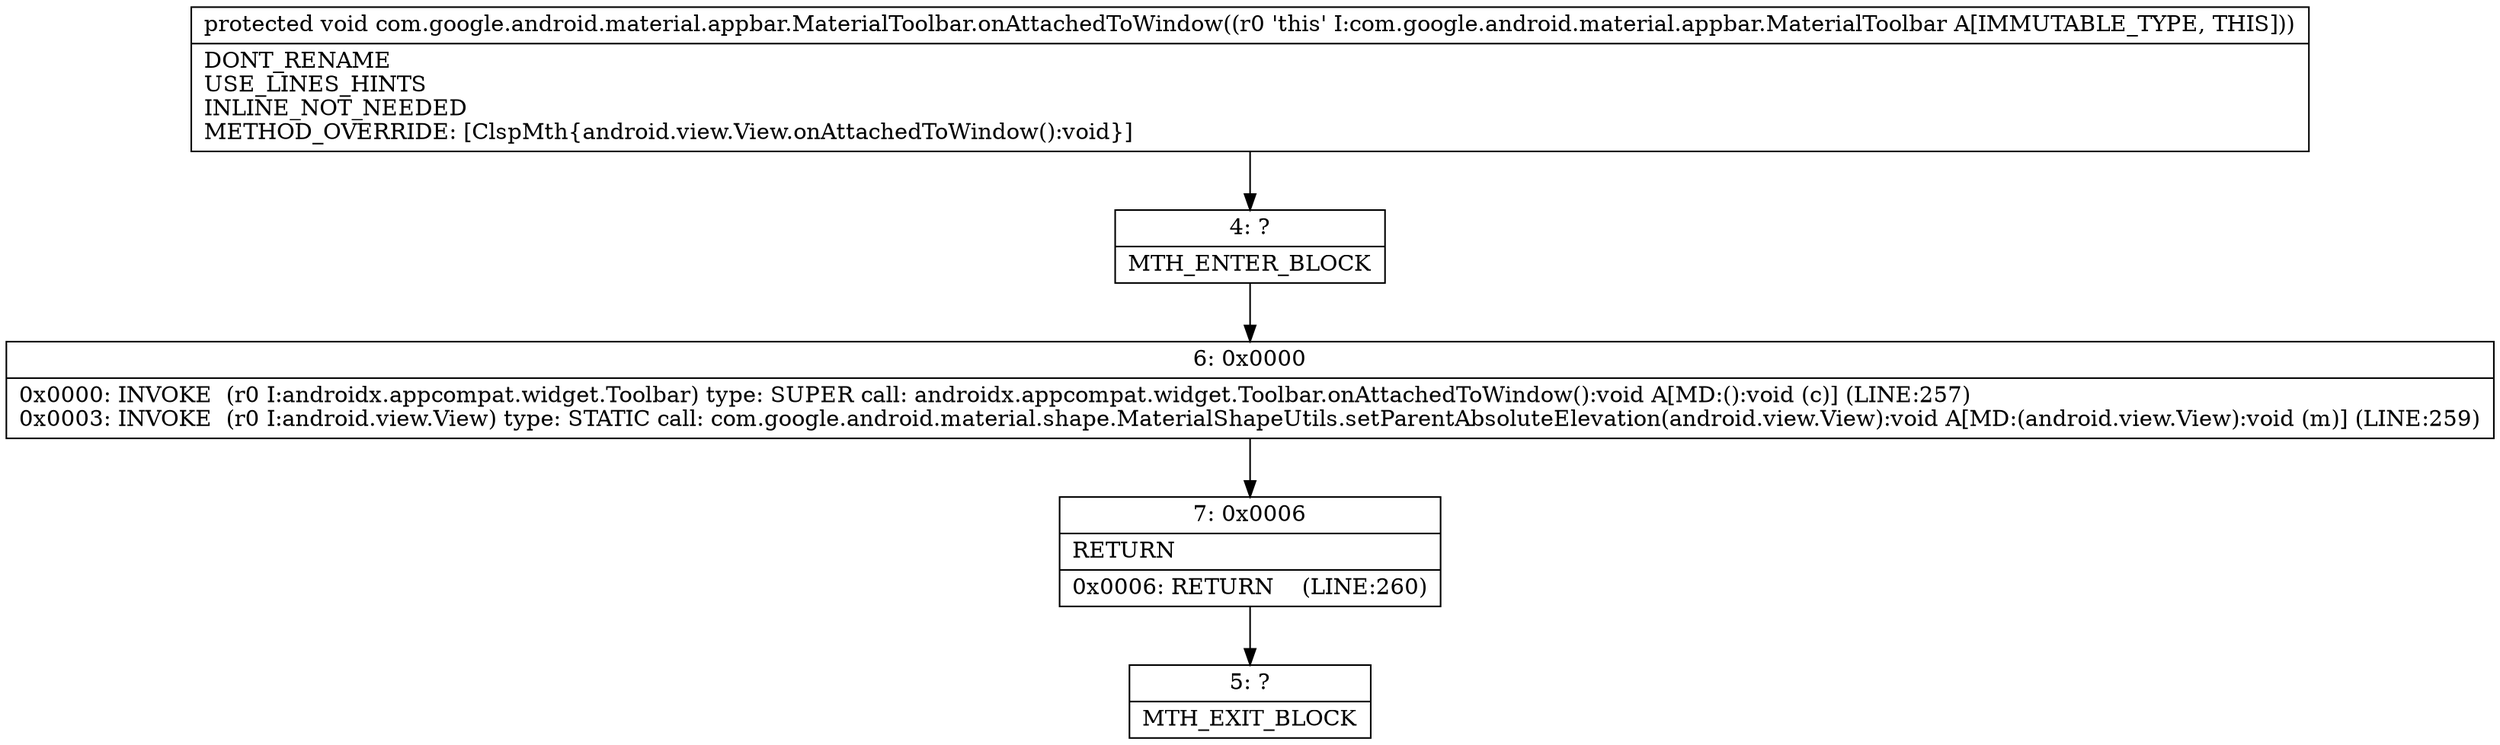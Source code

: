 digraph "CFG forcom.google.android.material.appbar.MaterialToolbar.onAttachedToWindow()V" {
Node_4 [shape=record,label="{4\:\ ?|MTH_ENTER_BLOCK\l}"];
Node_6 [shape=record,label="{6\:\ 0x0000|0x0000: INVOKE  (r0 I:androidx.appcompat.widget.Toolbar) type: SUPER call: androidx.appcompat.widget.Toolbar.onAttachedToWindow():void A[MD:():void (c)] (LINE:257)\l0x0003: INVOKE  (r0 I:android.view.View) type: STATIC call: com.google.android.material.shape.MaterialShapeUtils.setParentAbsoluteElevation(android.view.View):void A[MD:(android.view.View):void (m)] (LINE:259)\l}"];
Node_7 [shape=record,label="{7\:\ 0x0006|RETURN\l|0x0006: RETURN    (LINE:260)\l}"];
Node_5 [shape=record,label="{5\:\ ?|MTH_EXIT_BLOCK\l}"];
MethodNode[shape=record,label="{protected void com.google.android.material.appbar.MaterialToolbar.onAttachedToWindow((r0 'this' I:com.google.android.material.appbar.MaterialToolbar A[IMMUTABLE_TYPE, THIS]))  | DONT_RENAME\lUSE_LINES_HINTS\lINLINE_NOT_NEEDED\lMETHOD_OVERRIDE: [ClspMth\{android.view.View.onAttachedToWindow():void\}]\l}"];
MethodNode -> Node_4;Node_4 -> Node_6;
Node_6 -> Node_7;
Node_7 -> Node_5;
}


